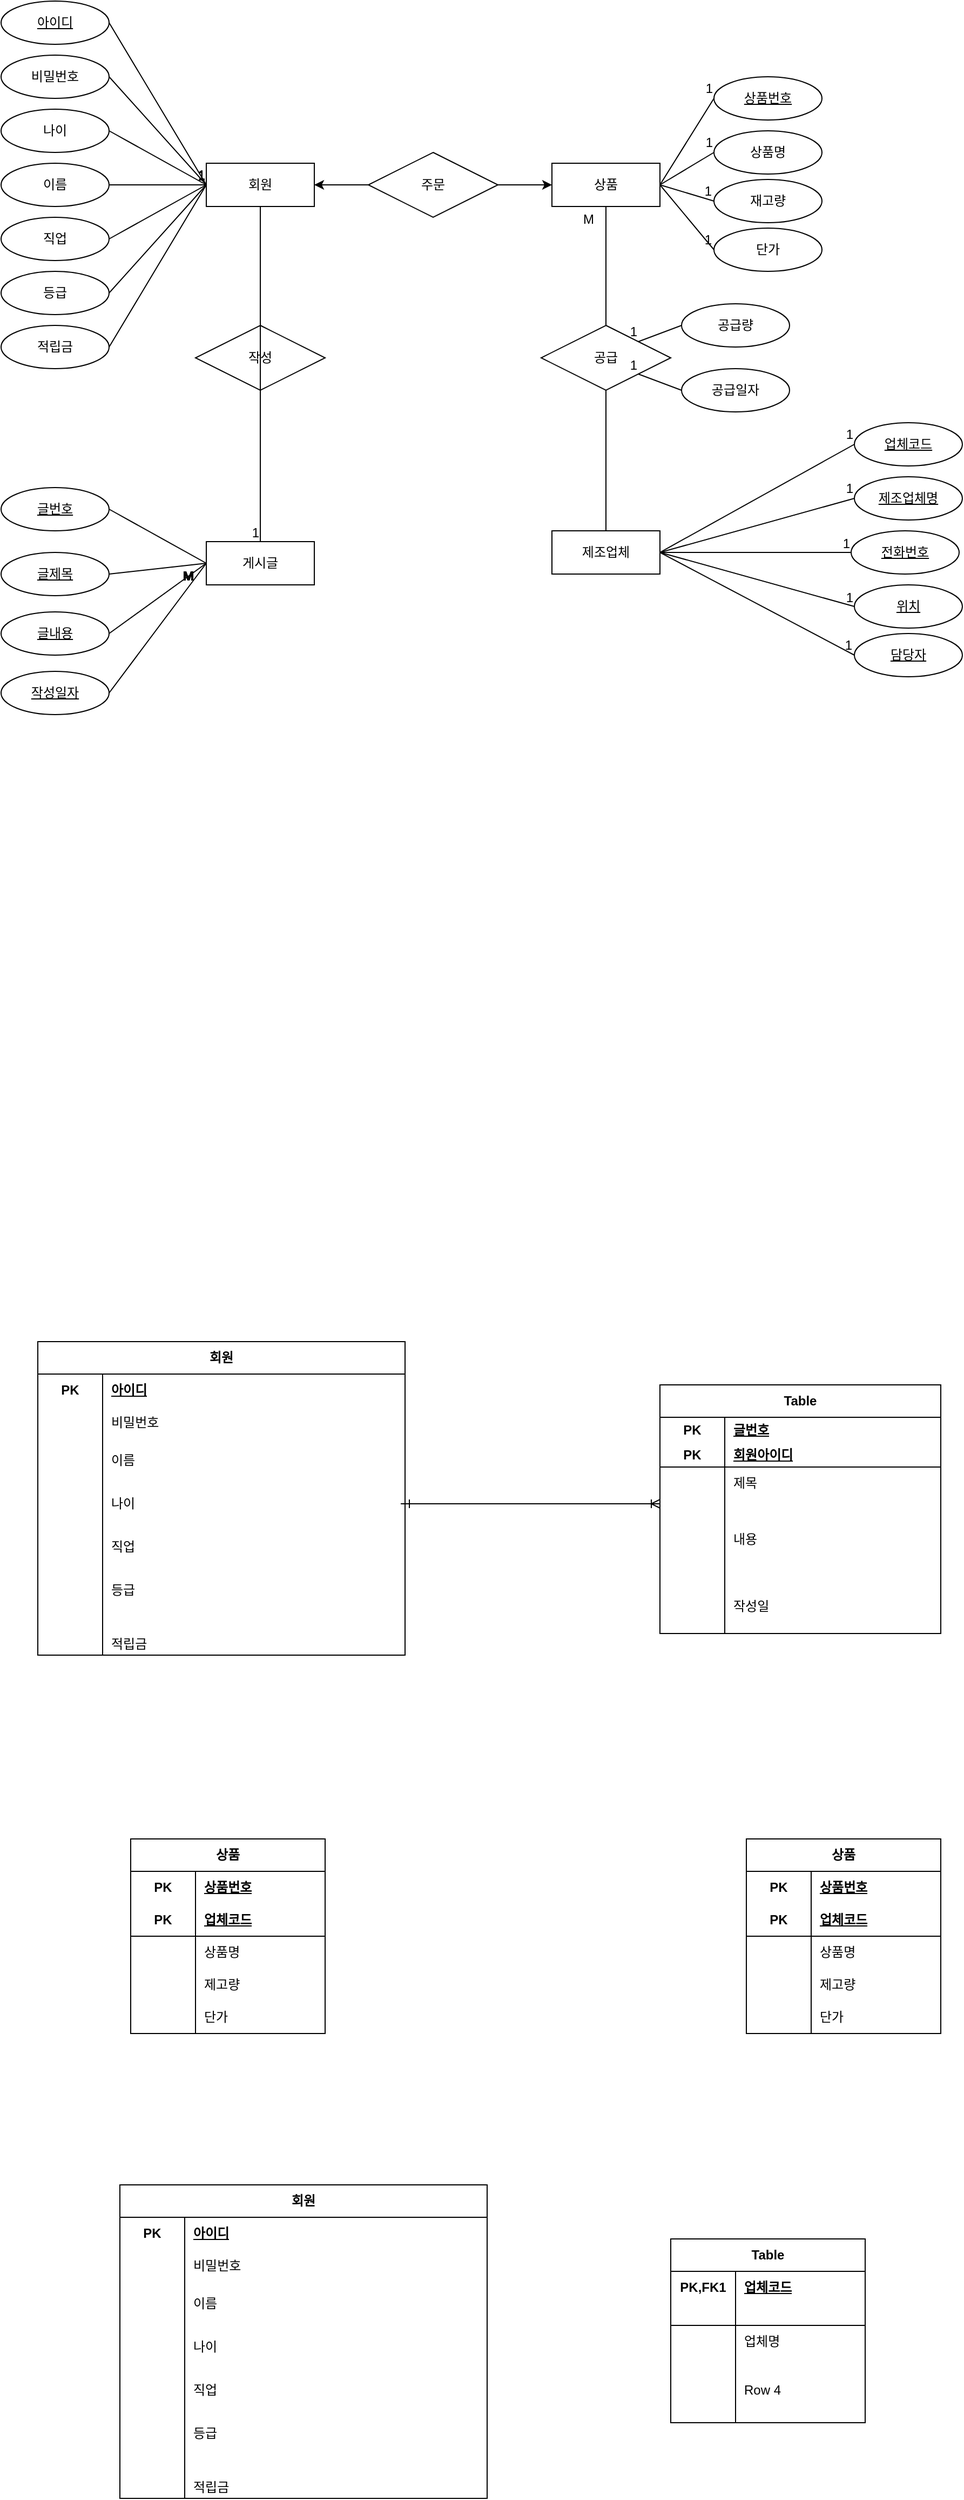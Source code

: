 <mxfile version="23.0.2" type="github">
  <diagram name="페이지-1" id="oHyJ8xYRBWeXa8zBp2ij">
    <mxGraphModel dx="1386" dy="1962" grid="1" gridSize="10" guides="1" tooltips="1" connect="1" arrows="1" fold="1" page="1" pageScale="1" pageWidth="827" pageHeight="1169" math="0" shadow="0">
      <root>
        <mxCell id="0" />
        <mxCell id="1" parent="0" />
        <mxCell id="NiJxGhDHDiA8ZpRvUMbd-75" style="edgeStyle=orthogonalEdgeStyle;rounded=0;orthogonalLoop=1;jettySize=auto;html=1;exitX=1;exitY=0.5;exitDx=0;exitDy=0;" parent="1" source="NiJxGhDHDiA8ZpRvUMbd-3" target="NiJxGhDHDiA8ZpRvUMbd-14" edge="1">
          <mxGeometry relative="1" as="geometry" />
        </mxCell>
        <mxCell id="NiJxGhDHDiA8ZpRvUMbd-3" value="회원" style="whiteSpace=wrap;html=1;align=center;" parent="1" vertex="1">
          <mxGeometry x="230" y="130" width="100" height="40" as="geometry" />
        </mxCell>
        <mxCell id="NiJxGhDHDiA8ZpRvUMbd-5" value="게시글" style="whiteSpace=wrap;html=1;align=center;" parent="1" vertex="1">
          <mxGeometry x="230" y="480" width="100" height="40" as="geometry" />
        </mxCell>
        <mxCell id="NiJxGhDHDiA8ZpRvUMbd-7" value="아이디" style="ellipse;whiteSpace=wrap;html=1;align=center;fontStyle=4;" parent="1" vertex="1">
          <mxGeometry x="40" y="-20" width="100" height="40" as="geometry" />
        </mxCell>
        <mxCell id="NiJxGhDHDiA8ZpRvUMbd-8" value="비밀번호" style="ellipse;whiteSpace=wrap;html=1;align=center;" parent="1" vertex="1">
          <mxGeometry x="40" y="30" width="100" height="40" as="geometry" />
        </mxCell>
        <mxCell id="NiJxGhDHDiA8ZpRvUMbd-9" value="이름" style="ellipse;whiteSpace=wrap;html=1;align=center;" parent="1" vertex="1">
          <mxGeometry x="40" y="130" width="100" height="40" as="geometry" />
        </mxCell>
        <mxCell id="NiJxGhDHDiA8ZpRvUMbd-10" value="나이" style="ellipse;whiteSpace=wrap;html=1;align=center;" parent="1" vertex="1">
          <mxGeometry x="40" y="80" width="100" height="40" as="geometry" />
        </mxCell>
        <mxCell id="NiJxGhDHDiA8ZpRvUMbd-11" value="직업" style="ellipse;whiteSpace=wrap;html=1;align=center;" parent="1" vertex="1">
          <mxGeometry x="40" y="180" width="100" height="40" as="geometry" />
        </mxCell>
        <mxCell id="NiJxGhDHDiA8ZpRvUMbd-12" value="등급" style="ellipse;whiteSpace=wrap;html=1;align=center;" parent="1" vertex="1">
          <mxGeometry x="40" y="230" width="100" height="40" as="geometry" />
        </mxCell>
        <mxCell id="NiJxGhDHDiA8ZpRvUMbd-13" value="적립금" style="ellipse;whiteSpace=wrap;html=1;align=center;" parent="1" vertex="1">
          <mxGeometry x="40" y="280" width="100" height="40" as="geometry" />
        </mxCell>
        <mxCell id="NiJxGhDHDiA8ZpRvUMbd-76" style="edgeStyle=orthogonalEdgeStyle;rounded=0;orthogonalLoop=1;jettySize=auto;html=1;exitX=0;exitY=0.5;exitDx=0;exitDy=0;entryX=1;entryY=0.5;entryDx=0;entryDy=0;" parent="1" source="NiJxGhDHDiA8ZpRvUMbd-77" target="NiJxGhDHDiA8ZpRvUMbd-3" edge="1">
          <mxGeometry relative="1" as="geometry" />
        </mxCell>
        <mxCell id="NiJxGhDHDiA8ZpRvUMbd-14" value="상품" style="whiteSpace=wrap;html=1;align=center;" parent="1" vertex="1">
          <mxGeometry x="550" y="130" width="100" height="40" as="geometry" />
        </mxCell>
        <mxCell id="NiJxGhDHDiA8ZpRvUMbd-15" value="상품번호" style="ellipse;whiteSpace=wrap;html=1;align=center;fontStyle=4;" parent="1" vertex="1">
          <mxGeometry x="700" y="50" width="100" height="40" as="geometry" />
        </mxCell>
        <mxCell id="NiJxGhDHDiA8ZpRvUMbd-16" value="상품명" style="ellipse;whiteSpace=wrap;html=1;align=center;" parent="1" vertex="1">
          <mxGeometry x="700" y="100" width="100" height="40" as="geometry" />
        </mxCell>
        <mxCell id="NiJxGhDHDiA8ZpRvUMbd-17" value="재고량" style="ellipse;whiteSpace=wrap;html=1;align=center;" parent="1" vertex="1">
          <mxGeometry x="700" y="145" width="100" height="40" as="geometry" />
        </mxCell>
        <mxCell id="NiJxGhDHDiA8ZpRvUMbd-18" value="단가" style="ellipse;whiteSpace=wrap;html=1;align=center;" parent="1" vertex="1">
          <mxGeometry x="700" y="190" width="100" height="40" as="geometry" />
        </mxCell>
        <mxCell id="NiJxGhDHDiA8ZpRvUMbd-22" value="" style="endArrow=none;html=1;rounded=0;entryX=0;entryY=0.5;entryDx=0;entryDy=0;exitX=1;exitY=0.5;exitDx=0;exitDy=0;" parent="1" source="NiJxGhDHDiA8ZpRvUMbd-13" target="NiJxGhDHDiA8ZpRvUMbd-3" edge="1">
          <mxGeometry relative="1" as="geometry">
            <mxPoint x="190" y="280" as="sourcePoint" />
            <mxPoint x="240" y="100" as="targetPoint" />
            <Array as="points" />
          </mxGeometry>
        </mxCell>
        <mxCell id="NiJxGhDHDiA8ZpRvUMbd-23" value="1" style="resizable=0;html=1;whiteSpace=wrap;align=right;verticalAlign=bottom;" parent="NiJxGhDHDiA8ZpRvUMbd-22" connectable="0" vertex="1">
          <mxGeometry x="1" relative="1" as="geometry" />
        </mxCell>
        <mxCell id="NiJxGhDHDiA8ZpRvUMbd-29" value="" style="endArrow=none;html=1;rounded=0;entryX=0;entryY=0.5;entryDx=0;entryDy=0;exitX=1;exitY=0.5;exitDx=0;exitDy=0;" parent="1" source="NiJxGhDHDiA8ZpRvUMbd-12" target="NiJxGhDHDiA8ZpRvUMbd-3" edge="1">
          <mxGeometry relative="1" as="geometry">
            <mxPoint x="130" y="245.52" as="sourcePoint" />
            <mxPoint x="240.24" y="170" as="targetPoint" />
            <Array as="points" />
          </mxGeometry>
        </mxCell>
        <mxCell id="NiJxGhDHDiA8ZpRvUMbd-31" value="" style="endArrow=none;html=1;rounded=0;entryX=0;entryY=0.5;entryDx=0;entryDy=0;exitX=1;exitY=0.5;exitDx=0;exitDy=0;" parent="1" target="NiJxGhDHDiA8ZpRvUMbd-3" edge="1">
          <mxGeometry relative="1" as="geometry">
            <mxPoint x="140" y="150" as="sourcePoint" />
            <mxPoint x="250" y="120" as="targetPoint" />
            <Array as="points" />
          </mxGeometry>
        </mxCell>
        <mxCell id="NiJxGhDHDiA8ZpRvUMbd-32" value="1" style="resizable=0;html=1;whiteSpace=wrap;align=right;verticalAlign=bottom;" parent="NiJxGhDHDiA8ZpRvUMbd-31" connectable="0" vertex="1">
          <mxGeometry x="1" relative="1" as="geometry" />
        </mxCell>
        <mxCell id="NiJxGhDHDiA8ZpRvUMbd-34" value="" style="endArrow=none;html=1;rounded=0;exitX=1;exitY=0.5;exitDx=0;exitDy=0;entryX=0;entryY=0.5;entryDx=0;entryDy=0;" parent="1" source="NiJxGhDHDiA8ZpRvUMbd-11" target="NiJxGhDHDiA8ZpRvUMbd-3" edge="1">
          <mxGeometry relative="1" as="geometry">
            <mxPoint x="130" y="200" as="sourcePoint" />
            <mxPoint x="240" y="170" as="targetPoint" />
            <Array as="points" />
          </mxGeometry>
        </mxCell>
        <mxCell id="NiJxGhDHDiA8ZpRvUMbd-36" value="" style="endArrow=none;html=1;rounded=0;entryX=0;entryY=0.5;entryDx=0;entryDy=0;exitX=1;exitY=0.5;exitDx=0;exitDy=0;" parent="1" target="NiJxGhDHDiA8ZpRvUMbd-3" edge="1">
          <mxGeometry relative="1" as="geometry">
            <mxPoint x="140" y="100" as="sourcePoint" />
            <mxPoint x="250" y="120" as="targetPoint" />
            <Array as="points" />
          </mxGeometry>
        </mxCell>
        <mxCell id="NiJxGhDHDiA8ZpRvUMbd-37" value="1" style="resizable=0;html=1;whiteSpace=wrap;align=right;verticalAlign=bottom;" parent="NiJxGhDHDiA8ZpRvUMbd-36" connectable="0" vertex="1">
          <mxGeometry x="1" relative="1" as="geometry" />
        </mxCell>
        <mxCell id="NiJxGhDHDiA8ZpRvUMbd-38" value="" style="endArrow=none;html=1;rounded=0;entryX=0;entryY=0.5;entryDx=0;entryDy=0;exitX=1;exitY=0.5;exitDx=0;exitDy=0;" parent="1" target="NiJxGhDHDiA8ZpRvUMbd-3" edge="1">
          <mxGeometry relative="1" as="geometry">
            <mxPoint x="140" y="50" as="sourcePoint" />
            <mxPoint x="250" y="120" as="targetPoint" />
            <Array as="points" />
          </mxGeometry>
        </mxCell>
        <mxCell id="NiJxGhDHDiA8ZpRvUMbd-40" value="" style="endArrow=none;html=1;rounded=0;entryX=0;entryY=0.5;entryDx=0;entryDy=0;exitX=1;exitY=0.5;exitDx=0;exitDy=0;" parent="1" target="NiJxGhDHDiA8ZpRvUMbd-3" edge="1">
          <mxGeometry relative="1" as="geometry">
            <mxPoint x="140" as="sourcePoint" />
            <mxPoint x="250" y="70" as="targetPoint" />
            <Array as="points" />
          </mxGeometry>
        </mxCell>
        <mxCell id="NiJxGhDHDiA8ZpRvUMbd-42" value="" style="endArrow=none;html=1;rounded=0;entryX=0;entryY=0.5;entryDx=0;entryDy=0;exitX=1;exitY=0.5;exitDx=0;exitDy=0;" parent="1" source="NiJxGhDHDiA8ZpRvUMbd-14" target="NiJxGhDHDiA8ZpRvUMbd-18" edge="1">
          <mxGeometry relative="1" as="geometry">
            <mxPoint x="420" y="325" as="sourcePoint" />
            <mxPoint x="530" y="195" as="targetPoint" />
            <Array as="points" />
          </mxGeometry>
        </mxCell>
        <mxCell id="NiJxGhDHDiA8ZpRvUMbd-43" value="1" style="resizable=0;html=1;whiteSpace=wrap;align=right;verticalAlign=bottom;" parent="NiJxGhDHDiA8ZpRvUMbd-42" connectable="0" vertex="1">
          <mxGeometry x="1" relative="1" as="geometry" />
        </mxCell>
        <mxCell id="NiJxGhDHDiA8ZpRvUMbd-44" value="" style="endArrow=none;html=1;rounded=0;entryX=0;entryY=0.5;entryDx=0;entryDy=0;exitX=1;exitY=0.5;exitDx=0;exitDy=0;" parent="1" source="NiJxGhDHDiA8ZpRvUMbd-14" target="NiJxGhDHDiA8ZpRvUMbd-17" edge="1">
          <mxGeometry relative="1" as="geometry">
            <mxPoint x="510" y="125" as="sourcePoint" />
            <mxPoint x="550" y="185" as="targetPoint" />
            <Array as="points" />
          </mxGeometry>
        </mxCell>
        <mxCell id="NiJxGhDHDiA8ZpRvUMbd-45" value="1" style="resizable=0;html=1;whiteSpace=wrap;align=right;verticalAlign=bottom;" parent="NiJxGhDHDiA8ZpRvUMbd-44" connectable="0" vertex="1">
          <mxGeometry x="1" relative="1" as="geometry" />
        </mxCell>
        <mxCell id="NiJxGhDHDiA8ZpRvUMbd-46" value="" style="endArrow=none;html=1;rounded=0;entryX=0;entryY=0.5;entryDx=0;entryDy=0;exitX=1;exitY=0.5;exitDx=0;exitDy=0;" parent="1" source="NiJxGhDHDiA8ZpRvUMbd-14" target="NiJxGhDHDiA8ZpRvUMbd-16" edge="1">
          <mxGeometry relative="1" as="geometry">
            <mxPoint x="520" y="145" as="sourcePoint" />
            <mxPoint x="550" y="125" as="targetPoint" />
            <Array as="points" />
          </mxGeometry>
        </mxCell>
        <mxCell id="NiJxGhDHDiA8ZpRvUMbd-47" value="1" style="resizable=0;html=1;whiteSpace=wrap;align=right;verticalAlign=bottom;" parent="NiJxGhDHDiA8ZpRvUMbd-46" connectable="0" vertex="1">
          <mxGeometry x="1" relative="1" as="geometry" />
        </mxCell>
        <mxCell id="NiJxGhDHDiA8ZpRvUMbd-48" value="" style="endArrow=none;html=1;rounded=0;exitX=1;exitY=0.5;exitDx=0;exitDy=0;entryX=0;entryY=0.5;entryDx=0;entryDy=0;" parent="1" source="NiJxGhDHDiA8ZpRvUMbd-14" target="NiJxGhDHDiA8ZpRvUMbd-15" edge="1">
          <mxGeometry relative="1" as="geometry">
            <mxPoint x="510" y="105" as="sourcePoint" />
            <mxPoint x="720" y="25" as="targetPoint" />
            <Array as="points" />
          </mxGeometry>
        </mxCell>
        <mxCell id="NiJxGhDHDiA8ZpRvUMbd-49" value="1" style="resizable=0;html=1;whiteSpace=wrap;align=right;verticalAlign=bottom;" parent="NiJxGhDHDiA8ZpRvUMbd-48" connectable="0" vertex="1">
          <mxGeometry x="1" relative="1" as="geometry" />
        </mxCell>
        <mxCell id="NiJxGhDHDiA8ZpRvUMbd-50" value="제조업체" style="whiteSpace=wrap;html=1;align=center;" parent="1" vertex="1">
          <mxGeometry x="550" y="470" width="100" height="40" as="geometry" />
        </mxCell>
        <mxCell id="NiJxGhDHDiA8ZpRvUMbd-53" value="업체코드" style="ellipse;whiteSpace=wrap;html=1;align=center;fontStyle=4;" parent="1" vertex="1">
          <mxGeometry x="830" y="370" width="100" height="40" as="geometry" />
        </mxCell>
        <mxCell id="NiJxGhDHDiA8ZpRvUMbd-55" value="제조업체명" style="ellipse;whiteSpace=wrap;html=1;align=center;fontStyle=4;" parent="1" vertex="1">
          <mxGeometry x="830" y="420" width="100" height="40" as="geometry" />
        </mxCell>
        <mxCell id="NiJxGhDHDiA8ZpRvUMbd-57" value="전화번호" style="ellipse;whiteSpace=wrap;html=1;align=center;fontStyle=4;" parent="1" vertex="1">
          <mxGeometry x="827" y="470" width="100" height="40" as="geometry" />
        </mxCell>
        <mxCell id="NiJxGhDHDiA8ZpRvUMbd-59" value="위치" style="ellipse;whiteSpace=wrap;html=1;align=center;fontStyle=4;" parent="1" vertex="1">
          <mxGeometry x="830" y="520" width="100" height="40" as="geometry" />
        </mxCell>
        <mxCell id="NiJxGhDHDiA8ZpRvUMbd-61" value="담당자" style="ellipse;whiteSpace=wrap;html=1;align=center;fontStyle=4;" parent="1" vertex="1">
          <mxGeometry x="830" y="565" width="100" height="40" as="geometry" />
        </mxCell>
        <mxCell id="NiJxGhDHDiA8ZpRvUMbd-62" value="글번호" style="ellipse;whiteSpace=wrap;html=1;align=center;fontStyle=4;" parent="1" vertex="1">
          <mxGeometry x="40" y="430" width="100" height="40" as="geometry" />
        </mxCell>
        <mxCell id="NiJxGhDHDiA8ZpRvUMbd-66" value="글내용" style="ellipse;whiteSpace=wrap;html=1;align=center;fontStyle=4;" parent="1" vertex="1">
          <mxGeometry x="40" y="545" width="100" height="40" as="geometry" />
        </mxCell>
        <mxCell id="NiJxGhDHDiA8ZpRvUMbd-72" value="글제목" style="ellipse;whiteSpace=wrap;html=1;align=center;fontStyle=4;" parent="1" vertex="1">
          <mxGeometry x="40" y="490" width="100" height="40" as="geometry" />
        </mxCell>
        <mxCell id="NiJxGhDHDiA8ZpRvUMbd-73" value="작성일자" style="ellipse;whiteSpace=wrap;html=1;align=center;fontStyle=4;" parent="1" vertex="1">
          <mxGeometry x="40" y="600" width="100" height="40" as="geometry" />
        </mxCell>
        <mxCell id="NiJxGhDHDiA8ZpRvUMbd-77" value="주문" style="shape=rhombus;perimeter=rhombusPerimeter;whiteSpace=wrap;html=1;align=center;" parent="1" vertex="1">
          <mxGeometry x="380" y="120" width="120" height="60" as="geometry" />
        </mxCell>
        <mxCell id="NiJxGhDHDiA8ZpRvUMbd-81" value="" style="endArrow=none;html=1;rounded=0;exitX=1;exitY=0.5;exitDx=0;exitDy=0;entryX=0;entryY=0.5;entryDx=0;entryDy=0;" parent="1" source="NiJxGhDHDiA8ZpRvUMbd-50" target="NiJxGhDHDiA8ZpRvUMbd-61" edge="1">
          <mxGeometry relative="1" as="geometry">
            <mxPoint x="500" y="490" as="sourcePoint" />
            <mxPoint x="660" y="490" as="targetPoint" />
            <Array as="points" />
          </mxGeometry>
        </mxCell>
        <mxCell id="NiJxGhDHDiA8ZpRvUMbd-82" value="1" style="resizable=0;html=1;whiteSpace=wrap;align=right;verticalAlign=bottom;" parent="NiJxGhDHDiA8ZpRvUMbd-81" connectable="0" vertex="1">
          <mxGeometry x="1" relative="1" as="geometry" />
        </mxCell>
        <mxCell id="NiJxGhDHDiA8ZpRvUMbd-83" value="" style="endArrow=none;html=1;rounded=0;exitX=1;exitY=0.5;exitDx=0;exitDy=0;entryX=0;entryY=0.5;entryDx=0;entryDy=0;" parent="1" source="NiJxGhDHDiA8ZpRvUMbd-50" target="NiJxGhDHDiA8ZpRvUMbd-59" edge="1">
          <mxGeometry relative="1" as="geometry">
            <mxPoint x="650" y="360" as="sourcePoint" />
            <mxPoint x="700" y="460" as="targetPoint" />
            <Array as="points" />
          </mxGeometry>
        </mxCell>
        <mxCell id="NiJxGhDHDiA8ZpRvUMbd-84" value="1" style="resizable=0;html=1;whiteSpace=wrap;align=right;verticalAlign=bottom;" parent="NiJxGhDHDiA8ZpRvUMbd-83" connectable="0" vertex="1">
          <mxGeometry x="1" relative="1" as="geometry" />
        </mxCell>
        <mxCell id="NiJxGhDHDiA8ZpRvUMbd-85" value="" style="endArrow=none;html=1;rounded=0;exitX=1;exitY=0.5;exitDx=0;exitDy=0;entryX=0;entryY=0.5;entryDx=0;entryDy=0;" parent="1" source="NiJxGhDHDiA8ZpRvUMbd-50" target="NiJxGhDHDiA8ZpRvUMbd-57" edge="1">
          <mxGeometry relative="1" as="geometry">
            <mxPoint x="575" y="260" as="sourcePoint" />
            <mxPoint x="625" y="360" as="targetPoint" />
            <Array as="points" />
          </mxGeometry>
        </mxCell>
        <mxCell id="NiJxGhDHDiA8ZpRvUMbd-86" value="1" style="resizable=0;html=1;whiteSpace=wrap;align=right;verticalAlign=bottom;" parent="NiJxGhDHDiA8ZpRvUMbd-85" connectable="0" vertex="1">
          <mxGeometry x="1" relative="1" as="geometry" />
        </mxCell>
        <mxCell id="NiJxGhDHDiA8ZpRvUMbd-89" value="" style="endArrow=none;html=1;rounded=0;exitX=1;exitY=0.5;exitDx=0;exitDy=0;entryX=0;entryY=0.5;entryDx=0;entryDy=0;" parent="1" source="NiJxGhDHDiA8ZpRvUMbd-50" target="NiJxGhDHDiA8ZpRvUMbd-55" edge="1">
          <mxGeometry relative="1" as="geometry">
            <mxPoint x="570" y="250" as="sourcePoint" />
            <mxPoint x="620" y="350" as="targetPoint" />
            <Array as="points" />
          </mxGeometry>
        </mxCell>
        <mxCell id="NiJxGhDHDiA8ZpRvUMbd-90" value="1" style="resizable=0;html=1;whiteSpace=wrap;align=right;verticalAlign=bottom;" parent="NiJxGhDHDiA8ZpRvUMbd-89" connectable="0" vertex="1">
          <mxGeometry x="1" relative="1" as="geometry" />
        </mxCell>
        <mxCell id="NiJxGhDHDiA8ZpRvUMbd-91" value="" style="endArrow=none;html=1;rounded=0;entryX=0;entryY=0.5;entryDx=0;entryDy=0;exitX=1;exitY=0.5;exitDx=0;exitDy=0;" parent="1" source="NiJxGhDHDiA8ZpRvUMbd-50" target="NiJxGhDHDiA8ZpRvUMbd-53" edge="1">
          <mxGeometry relative="1" as="geometry">
            <mxPoint x="600" y="250" as="sourcePoint" />
            <mxPoint x="645" y="330" as="targetPoint" />
            <Array as="points" />
          </mxGeometry>
        </mxCell>
        <mxCell id="NiJxGhDHDiA8ZpRvUMbd-92" value="1" style="resizable=0;html=1;whiteSpace=wrap;align=right;verticalAlign=bottom;" parent="NiJxGhDHDiA8ZpRvUMbd-91" connectable="0" vertex="1">
          <mxGeometry x="1" relative="1" as="geometry" />
        </mxCell>
        <mxCell id="NiJxGhDHDiA8ZpRvUMbd-94" value="" style="endArrow=none;html=1;rounded=0;entryX=0.5;entryY=1;entryDx=0;entryDy=0;exitX=0.5;exitY=0;exitDx=0;exitDy=0;" parent="1" source="NiJxGhDHDiA8ZpRvUMbd-50" target="NiJxGhDHDiA8ZpRvUMbd-14" edge="1">
          <mxGeometry relative="1" as="geometry">
            <mxPoint x="360" y="330" as="sourcePoint" />
            <mxPoint x="520" y="330" as="targetPoint" />
          </mxGeometry>
        </mxCell>
        <mxCell id="NiJxGhDHDiA8ZpRvUMbd-95" value="M" style="resizable=0;html=1;whiteSpace=wrap;align=right;verticalAlign=bottom;" parent="NiJxGhDHDiA8ZpRvUMbd-94" connectable="0" vertex="1">
          <mxGeometry x="1" relative="1" as="geometry">
            <mxPoint x="-10" y="20" as="offset" />
          </mxGeometry>
        </mxCell>
        <mxCell id="NiJxGhDHDiA8ZpRvUMbd-93" value="공급" style="shape=rhombus;perimeter=rhombusPerimeter;whiteSpace=wrap;html=1;align=center;" parent="1" vertex="1">
          <mxGeometry x="540" y="280" width="120" height="60" as="geometry" />
        </mxCell>
        <mxCell id="NiJxGhDHDiA8ZpRvUMbd-96" value="공급량" style="ellipse;whiteSpace=wrap;html=1;align=center;" parent="1" vertex="1">
          <mxGeometry x="670" y="260" width="100" height="40" as="geometry" />
        </mxCell>
        <mxCell id="NiJxGhDHDiA8ZpRvUMbd-97" value="공급일자" style="ellipse;whiteSpace=wrap;html=1;align=center;" parent="1" vertex="1">
          <mxGeometry x="670" y="320" width="100" height="40" as="geometry" />
        </mxCell>
        <mxCell id="NiJxGhDHDiA8ZpRvUMbd-98" value="" style="endArrow=none;html=1;rounded=0;entryX=1;entryY=1;entryDx=0;entryDy=0;exitX=0;exitY=0.5;exitDx=0;exitDy=0;" parent="1" source="NiJxGhDHDiA8ZpRvUMbd-97" target="NiJxGhDHDiA8ZpRvUMbd-93" edge="1">
          <mxGeometry relative="1" as="geometry">
            <mxPoint x="650" y="470" as="sourcePoint" />
            <mxPoint x="650" y="170" as="targetPoint" />
          </mxGeometry>
        </mxCell>
        <mxCell id="NiJxGhDHDiA8ZpRvUMbd-99" value="1" style="resizable=0;html=1;whiteSpace=wrap;align=right;verticalAlign=bottom;" parent="NiJxGhDHDiA8ZpRvUMbd-98" connectable="0" vertex="1">
          <mxGeometry x="1" relative="1" as="geometry" />
        </mxCell>
        <mxCell id="NiJxGhDHDiA8ZpRvUMbd-100" value="" style="endArrow=none;html=1;rounded=0;entryX=1;entryY=0;entryDx=0;entryDy=0;exitX=0;exitY=0.5;exitDx=0;exitDy=0;" parent="1" source="NiJxGhDHDiA8ZpRvUMbd-96" target="NiJxGhDHDiA8ZpRvUMbd-93" edge="1">
          <mxGeometry relative="1" as="geometry">
            <mxPoint x="670" y="275" as="sourcePoint" />
            <mxPoint x="630" y="270" as="targetPoint" />
          </mxGeometry>
        </mxCell>
        <mxCell id="NiJxGhDHDiA8ZpRvUMbd-101" value="1" style="resizable=0;html=1;whiteSpace=wrap;align=right;verticalAlign=bottom;" parent="NiJxGhDHDiA8ZpRvUMbd-100" connectable="0" vertex="1">
          <mxGeometry x="1" relative="1" as="geometry" />
        </mxCell>
        <mxCell id="NiJxGhDHDiA8ZpRvUMbd-102" value="" style="endArrow=none;html=1;rounded=0;entryX=0;entryY=0.5;entryDx=0;entryDy=0;exitX=1;exitY=0.5;exitDx=0;exitDy=0;" parent="1" source="NiJxGhDHDiA8ZpRvUMbd-73" target="NiJxGhDHDiA8ZpRvUMbd-5" edge="1">
          <mxGeometry relative="1" as="geometry">
            <mxPoint x="390" y="630" as="sourcePoint" />
            <mxPoint x="390" y="330" as="targetPoint" />
          </mxGeometry>
        </mxCell>
        <mxCell id="NiJxGhDHDiA8ZpRvUMbd-103" value="M" style="resizable=0;html=1;whiteSpace=wrap;align=right;verticalAlign=bottom;" parent="NiJxGhDHDiA8ZpRvUMbd-102" connectable="0" vertex="1">
          <mxGeometry x="1" relative="1" as="geometry">
            <mxPoint x="-10" y="20" as="offset" />
          </mxGeometry>
        </mxCell>
        <mxCell id="NiJxGhDHDiA8ZpRvUMbd-104" value="" style="endArrow=none;html=1;rounded=0;entryX=0;entryY=0.5;entryDx=0;entryDy=0;exitX=1;exitY=0.5;exitDx=0;exitDy=0;" parent="1" source="NiJxGhDHDiA8ZpRvUMbd-66" target="NiJxGhDHDiA8ZpRvUMbd-5" edge="1">
          <mxGeometry relative="1" as="geometry">
            <mxPoint x="140" y="560" as="sourcePoint" />
            <mxPoint x="230" y="440" as="targetPoint" />
          </mxGeometry>
        </mxCell>
        <mxCell id="NiJxGhDHDiA8ZpRvUMbd-105" value="M" style="resizable=0;html=1;whiteSpace=wrap;align=right;verticalAlign=bottom;" parent="NiJxGhDHDiA8ZpRvUMbd-104" connectable="0" vertex="1">
          <mxGeometry x="1" relative="1" as="geometry">
            <mxPoint x="-10" y="20" as="offset" />
          </mxGeometry>
        </mxCell>
        <mxCell id="NiJxGhDHDiA8ZpRvUMbd-106" value="" style="endArrow=none;html=1;rounded=0;entryX=0;entryY=0.5;entryDx=0;entryDy=0;exitX=1;exitY=0.5;exitDx=0;exitDy=0;" parent="1" source="NiJxGhDHDiA8ZpRvUMbd-72" target="NiJxGhDHDiA8ZpRvUMbd-5" edge="1">
          <mxGeometry relative="1" as="geometry">
            <mxPoint x="150" y="510" as="sourcePoint" />
            <mxPoint x="240" y="445" as="targetPoint" />
          </mxGeometry>
        </mxCell>
        <mxCell id="NiJxGhDHDiA8ZpRvUMbd-107" value="M" style="resizable=0;html=1;whiteSpace=wrap;align=right;verticalAlign=bottom;" parent="NiJxGhDHDiA8ZpRvUMbd-106" connectable="0" vertex="1">
          <mxGeometry x="1" relative="1" as="geometry">
            <mxPoint x="-10" y="20" as="offset" />
          </mxGeometry>
        </mxCell>
        <mxCell id="NiJxGhDHDiA8ZpRvUMbd-108" value="" style="endArrow=none;html=1;rounded=0;entryX=0;entryY=0.5;entryDx=0;entryDy=0;exitX=1;exitY=0.5;exitDx=0;exitDy=0;" parent="1" source="NiJxGhDHDiA8ZpRvUMbd-62" target="NiJxGhDHDiA8ZpRvUMbd-5" edge="1">
          <mxGeometry relative="1" as="geometry">
            <mxPoint x="170" y="445" as="sourcePoint" />
            <mxPoint x="260" y="435" as="targetPoint" />
          </mxGeometry>
        </mxCell>
        <mxCell id="NiJxGhDHDiA8ZpRvUMbd-109" value="M" style="resizable=0;html=1;whiteSpace=wrap;align=right;verticalAlign=bottom;" parent="NiJxGhDHDiA8ZpRvUMbd-108" connectable="0" vertex="1">
          <mxGeometry x="1" relative="1" as="geometry">
            <mxPoint x="-10" y="20" as="offset" />
          </mxGeometry>
        </mxCell>
        <mxCell id="NiJxGhDHDiA8ZpRvUMbd-113" value="작성" style="shape=rhombus;perimeter=rhombusPerimeter;whiteSpace=wrap;html=1;align=center;" parent="1" vertex="1">
          <mxGeometry x="220" y="280" width="120" height="60" as="geometry" />
        </mxCell>
        <mxCell id="NiJxGhDHDiA8ZpRvUMbd-115" value="" style="endArrow=none;html=1;rounded=0;exitX=0.5;exitY=1;exitDx=0;exitDy=0;entryX=0.5;entryY=0;entryDx=0;entryDy=0;" parent="1" source="NiJxGhDHDiA8ZpRvUMbd-3" target="NiJxGhDHDiA8ZpRvUMbd-5" edge="1">
          <mxGeometry relative="1" as="geometry">
            <mxPoint x="360" y="350" as="sourcePoint" />
            <mxPoint x="520" y="350" as="targetPoint" />
          </mxGeometry>
        </mxCell>
        <mxCell id="NiJxGhDHDiA8ZpRvUMbd-116" value="1" style="resizable=0;html=1;whiteSpace=wrap;align=right;verticalAlign=bottom;" parent="NiJxGhDHDiA8ZpRvUMbd-115" connectable="0" vertex="1">
          <mxGeometry x="1" relative="1" as="geometry" />
        </mxCell>
        <mxCell id="WFxy8Wz-DKwQGaY-Y1Bq-116" value="" style="edgeStyle=entityRelationEdgeStyle;fontSize=12;html=1;endArrow=ERoneToMany;startArrow=ERmandOne;rounded=0;" edge="1" parent="1">
          <mxGeometry width="100" height="100" relative="1" as="geometry">
            <mxPoint x="410" y="1370" as="sourcePoint" />
            <mxPoint x="650" y="1370" as="targetPoint" />
          </mxGeometry>
        </mxCell>
        <mxCell id="WFxy8Wz-DKwQGaY-Y1Bq-138" value="회원" style="shape=table;startSize=30;container=1;collapsible=1;childLayout=tableLayout;fixedRows=1;rowLines=0;fontStyle=1;align=center;resizeLast=1;html=1;whiteSpace=wrap;" vertex="1" parent="1">
          <mxGeometry x="74" y="1220" width="340" height="290" as="geometry" />
        </mxCell>
        <mxCell id="WFxy8Wz-DKwQGaY-Y1Bq-139" value="" style="shape=tableRow;horizontal=0;startSize=0;swimlaneHead=0;swimlaneBody=0;fillColor=none;collapsible=0;dropTarget=0;points=[[0,0.5],[1,0.5]];portConstraint=eastwest;top=0;left=0;right=0;bottom=0;html=1;" vertex="1" parent="WFxy8Wz-DKwQGaY-Y1Bq-138">
          <mxGeometry y="30" width="340" height="30" as="geometry" />
        </mxCell>
        <mxCell id="WFxy8Wz-DKwQGaY-Y1Bq-140" value="PK" style="shape=partialRectangle;connectable=0;fillColor=none;top=0;left=0;bottom=0;right=0;fontStyle=1;overflow=hidden;html=1;whiteSpace=wrap;" vertex="1" parent="WFxy8Wz-DKwQGaY-Y1Bq-139">
          <mxGeometry width="60" height="30" as="geometry">
            <mxRectangle width="60" height="30" as="alternateBounds" />
          </mxGeometry>
        </mxCell>
        <mxCell id="WFxy8Wz-DKwQGaY-Y1Bq-141" value="아이디" style="shape=partialRectangle;connectable=0;fillColor=none;top=0;left=0;bottom=0;right=0;align=left;spacingLeft=6;fontStyle=5;overflow=hidden;html=1;whiteSpace=wrap;" vertex="1" parent="WFxy8Wz-DKwQGaY-Y1Bq-139">
          <mxGeometry x="60" width="280" height="30" as="geometry">
            <mxRectangle width="280" height="30" as="alternateBounds" />
          </mxGeometry>
        </mxCell>
        <mxCell id="WFxy8Wz-DKwQGaY-Y1Bq-145" value="" style="shape=tableRow;horizontal=0;startSize=0;swimlaneHead=0;swimlaneBody=0;fillColor=none;collapsible=0;dropTarget=0;points=[[0,0.5],[1,0.5]];portConstraint=eastwest;top=0;left=0;right=0;bottom=0;html=1;" vertex="1" parent="WFxy8Wz-DKwQGaY-Y1Bq-138">
          <mxGeometry y="60" width="340" height="30" as="geometry" />
        </mxCell>
        <mxCell id="WFxy8Wz-DKwQGaY-Y1Bq-146" value="" style="shape=partialRectangle;connectable=0;fillColor=none;top=0;left=0;bottom=0;right=0;editable=1;overflow=hidden;html=1;whiteSpace=wrap;" vertex="1" parent="WFxy8Wz-DKwQGaY-Y1Bq-145">
          <mxGeometry width="60" height="30" as="geometry">
            <mxRectangle width="60" height="30" as="alternateBounds" />
          </mxGeometry>
        </mxCell>
        <mxCell id="WFxy8Wz-DKwQGaY-Y1Bq-147" value="비밀번호" style="shape=partialRectangle;connectable=0;fillColor=none;top=0;left=0;bottom=0;right=0;align=left;spacingLeft=6;overflow=hidden;html=1;whiteSpace=wrap;" vertex="1" parent="WFxy8Wz-DKwQGaY-Y1Bq-145">
          <mxGeometry x="60" width="280" height="30" as="geometry">
            <mxRectangle width="280" height="30" as="alternateBounds" />
          </mxGeometry>
        </mxCell>
        <mxCell id="WFxy8Wz-DKwQGaY-Y1Bq-148" value="" style="shape=tableRow;horizontal=0;startSize=0;swimlaneHead=0;swimlaneBody=0;fillColor=none;collapsible=0;dropTarget=0;points=[[0,0.5],[1,0.5]];portConstraint=eastwest;top=0;left=0;right=0;bottom=0;html=1;" vertex="1" parent="WFxy8Wz-DKwQGaY-Y1Bq-138">
          <mxGeometry y="90" width="340" height="40" as="geometry" />
        </mxCell>
        <mxCell id="WFxy8Wz-DKwQGaY-Y1Bq-149" value="" style="shape=partialRectangle;connectable=0;fillColor=none;top=0;left=0;bottom=0;right=0;editable=1;overflow=hidden;html=1;whiteSpace=wrap;" vertex="1" parent="WFxy8Wz-DKwQGaY-Y1Bq-148">
          <mxGeometry width="60" height="40" as="geometry">
            <mxRectangle width="60" height="40" as="alternateBounds" />
          </mxGeometry>
        </mxCell>
        <mxCell id="WFxy8Wz-DKwQGaY-Y1Bq-150" value="이름" style="shape=partialRectangle;connectable=0;fillColor=none;top=0;left=0;bottom=0;right=0;align=left;spacingLeft=6;overflow=hidden;html=1;whiteSpace=wrap;" vertex="1" parent="WFxy8Wz-DKwQGaY-Y1Bq-148">
          <mxGeometry x="60" width="280" height="40" as="geometry">
            <mxRectangle width="280" height="40" as="alternateBounds" />
          </mxGeometry>
        </mxCell>
        <mxCell id="WFxy8Wz-DKwQGaY-Y1Bq-151" value="" style="shape=tableRow;horizontal=0;startSize=0;swimlaneHead=0;swimlaneBody=0;fillColor=none;collapsible=0;dropTarget=0;points=[[0,0.5],[1,0.5]];portConstraint=eastwest;top=0;left=0;right=0;bottom=0;html=1;" vertex="1" parent="WFxy8Wz-DKwQGaY-Y1Bq-138">
          <mxGeometry y="130" width="340" height="40" as="geometry" />
        </mxCell>
        <mxCell id="WFxy8Wz-DKwQGaY-Y1Bq-152" value="" style="shape=partialRectangle;connectable=0;fillColor=none;top=0;left=0;bottom=0;right=0;editable=1;overflow=hidden;html=1;whiteSpace=wrap;" vertex="1" parent="WFxy8Wz-DKwQGaY-Y1Bq-151">
          <mxGeometry width="60" height="40" as="geometry">
            <mxRectangle width="60" height="40" as="alternateBounds" />
          </mxGeometry>
        </mxCell>
        <mxCell id="WFxy8Wz-DKwQGaY-Y1Bq-153" value="나이" style="shape=partialRectangle;connectable=0;fillColor=none;top=0;left=0;bottom=0;right=0;align=left;spacingLeft=6;overflow=hidden;html=1;whiteSpace=wrap;" vertex="1" parent="WFxy8Wz-DKwQGaY-Y1Bq-151">
          <mxGeometry x="60" width="280" height="40" as="geometry">
            <mxRectangle width="280" height="40" as="alternateBounds" />
          </mxGeometry>
        </mxCell>
        <mxCell id="WFxy8Wz-DKwQGaY-Y1Bq-154" value="" style="shape=tableRow;horizontal=0;startSize=0;swimlaneHead=0;swimlaneBody=0;fillColor=none;collapsible=0;dropTarget=0;points=[[0,0.5],[1,0.5]];portConstraint=eastwest;top=0;left=0;right=0;bottom=0;html=1;" vertex="1" parent="WFxy8Wz-DKwQGaY-Y1Bq-138">
          <mxGeometry y="170" width="340" height="40" as="geometry" />
        </mxCell>
        <mxCell id="WFxy8Wz-DKwQGaY-Y1Bq-155" value="" style="shape=partialRectangle;connectable=0;fillColor=none;top=0;left=0;bottom=0;right=0;editable=1;overflow=hidden;html=1;whiteSpace=wrap;" vertex="1" parent="WFxy8Wz-DKwQGaY-Y1Bq-154">
          <mxGeometry width="60" height="40" as="geometry">
            <mxRectangle width="60" height="40" as="alternateBounds" />
          </mxGeometry>
        </mxCell>
        <mxCell id="WFxy8Wz-DKwQGaY-Y1Bq-156" value="직업" style="shape=partialRectangle;connectable=0;fillColor=none;top=0;left=0;bottom=0;right=0;align=left;spacingLeft=6;overflow=hidden;html=1;whiteSpace=wrap;" vertex="1" parent="WFxy8Wz-DKwQGaY-Y1Bq-154">
          <mxGeometry x="60" width="280" height="40" as="geometry">
            <mxRectangle width="280" height="40" as="alternateBounds" />
          </mxGeometry>
        </mxCell>
        <mxCell id="WFxy8Wz-DKwQGaY-Y1Bq-157" value="" style="shape=tableRow;horizontal=0;startSize=0;swimlaneHead=0;swimlaneBody=0;fillColor=none;collapsible=0;dropTarget=0;points=[[0,0.5],[1,0.5]];portConstraint=eastwest;top=0;left=0;right=0;bottom=0;html=1;" vertex="1" parent="WFxy8Wz-DKwQGaY-Y1Bq-138">
          <mxGeometry y="210" width="340" height="40" as="geometry" />
        </mxCell>
        <mxCell id="WFxy8Wz-DKwQGaY-Y1Bq-158" value="" style="shape=partialRectangle;connectable=0;fillColor=none;top=0;left=0;bottom=0;right=0;editable=1;overflow=hidden;html=1;whiteSpace=wrap;" vertex="1" parent="WFxy8Wz-DKwQGaY-Y1Bq-157">
          <mxGeometry width="60" height="40" as="geometry">
            <mxRectangle width="60" height="40" as="alternateBounds" />
          </mxGeometry>
        </mxCell>
        <mxCell id="WFxy8Wz-DKwQGaY-Y1Bq-159" value="등급" style="shape=partialRectangle;connectable=0;fillColor=none;top=0;left=0;bottom=0;right=0;align=left;spacingLeft=6;overflow=hidden;html=1;whiteSpace=wrap;" vertex="1" parent="WFxy8Wz-DKwQGaY-Y1Bq-157">
          <mxGeometry x="60" width="280" height="40" as="geometry">
            <mxRectangle width="280" height="40" as="alternateBounds" />
          </mxGeometry>
        </mxCell>
        <mxCell id="WFxy8Wz-DKwQGaY-Y1Bq-160" value="" style="shape=tableRow;horizontal=0;startSize=0;swimlaneHead=0;swimlaneBody=0;fillColor=none;collapsible=0;dropTarget=0;points=[[0,0.5],[1,0.5]];portConstraint=eastwest;top=0;left=0;right=0;bottom=0;html=1;" vertex="1" parent="WFxy8Wz-DKwQGaY-Y1Bq-138">
          <mxGeometry y="250" width="340" height="20" as="geometry" />
        </mxCell>
        <mxCell id="WFxy8Wz-DKwQGaY-Y1Bq-161" value="" style="shape=partialRectangle;connectable=0;fillColor=none;top=0;left=0;bottom=0;right=0;editable=1;overflow=hidden;html=1;whiteSpace=wrap;" vertex="1" parent="WFxy8Wz-DKwQGaY-Y1Bq-160">
          <mxGeometry width="60" height="20" as="geometry">
            <mxRectangle width="60" height="20" as="alternateBounds" />
          </mxGeometry>
        </mxCell>
        <mxCell id="WFxy8Wz-DKwQGaY-Y1Bq-162" value="" style="shape=partialRectangle;connectable=0;fillColor=none;top=0;left=0;bottom=0;right=0;align=left;spacingLeft=6;overflow=hidden;html=1;whiteSpace=wrap;" vertex="1" parent="WFxy8Wz-DKwQGaY-Y1Bq-160">
          <mxGeometry x="60" width="280" height="20" as="geometry">
            <mxRectangle width="280" height="20" as="alternateBounds" />
          </mxGeometry>
        </mxCell>
        <mxCell id="WFxy8Wz-DKwQGaY-Y1Bq-163" value="" style="shape=tableRow;horizontal=0;startSize=0;swimlaneHead=0;swimlaneBody=0;fillColor=none;collapsible=0;dropTarget=0;points=[[0,0.5],[1,0.5]];portConstraint=eastwest;top=0;left=0;right=0;bottom=0;html=1;" vertex="1" parent="WFxy8Wz-DKwQGaY-Y1Bq-138">
          <mxGeometry y="270" width="340" height="20" as="geometry" />
        </mxCell>
        <mxCell id="WFxy8Wz-DKwQGaY-Y1Bq-164" value="" style="shape=partialRectangle;connectable=0;fillColor=none;top=0;left=0;bottom=0;right=0;editable=1;overflow=hidden;html=1;whiteSpace=wrap;" vertex="1" parent="WFxy8Wz-DKwQGaY-Y1Bq-163">
          <mxGeometry width="60" height="20" as="geometry">
            <mxRectangle width="60" height="20" as="alternateBounds" />
          </mxGeometry>
        </mxCell>
        <mxCell id="WFxy8Wz-DKwQGaY-Y1Bq-165" value="적립금" style="shape=partialRectangle;connectable=0;fillColor=none;top=0;left=0;bottom=0;right=0;align=left;spacingLeft=6;overflow=hidden;html=1;whiteSpace=wrap;" vertex="1" parent="WFxy8Wz-DKwQGaY-Y1Bq-163">
          <mxGeometry x="60" width="280" height="20" as="geometry">
            <mxRectangle width="280" height="20" as="alternateBounds" />
          </mxGeometry>
        </mxCell>
        <mxCell id="WFxy8Wz-DKwQGaY-Y1Bq-166" value="Table" style="shape=table;startSize=30;container=1;collapsible=1;childLayout=tableLayout;fixedRows=1;rowLines=0;fontStyle=1;align=center;resizeLast=1;html=1;whiteSpace=wrap;" vertex="1" parent="1">
          <mxGeometry x="650" y="1260" width="260" height="230" as="geometry" />
        </mxCell>
        <mxCell id="WFxy8Wz-DKwQGaY-Y1Bq-167" value="" style="shape=tableRow;horizontal=0;startSize=0;swimlaneHead=0;swimlaneBody=0;fillColor=none;collapsible=0;dropTarget=0;points=[[0,0.5],[1,0.5]];portConstraint=eastwest;top=0;left=0;right=0;bottom=0;html=1;" vertex="1" parent="WFxy8Wz-DKwQGaY-Y1Bq-166">
          <mxGeometry y="30" width="260" height="23" as="geometry" />
        </mxCell>
        <mxCell id="WFxy8Wz-DKwQGaY-Y1Bq-168" value="PK" style="shape=partialRectangle;connectable=0;fillColor=none;top=0;left=0;bottom=0;right=0;fontStyle=1;overflow=hidden;html=1;whiteSpace=wrap;" vertex="1" parent="WFxy8Wz-DKwQGaY-Y1Bq-167">
          <mxGeometry width="60" height="23" as="geometry">
            <mxRectangle width="60" height="23" as="alternateBounds" />
          </mxGeometry>
        </mxCell>
        <mxCell id="WFxy8Wz-DKwQGaY-Y1Bq-169" value="글번호" style="shape=partialRectangle;connectable=0;fillColor=none;top=0;left=0;bottom=0;right=0;align=left;spacingLeft=6;fontStyle=5;overflow=hidden;html=1;whiteSpace=wrap;" vertex="1" parent="WFxy8Wz-DKwQGaY-Y1Bq-167">
          <mxGeometry x="60" width="200" height="23" as="geometry">
            <mxRectangle width="200" height="23" as="alternateBounds" />
          </mxGeometry>
        </mxCell>
        <mxCell id="WFxy8Wz-DKwQGaY-Y1Bq-170" value="" style="shape=tableRow;horizontal=0;startSize=0;swimlaneHead=0;swimlaneBody=0;fillColor=none;collapsible=0;dropTarget=0;points=[[0,0.5],[1,0.5]];portConstraint=eastwest;top=0;left=0;right=0;bottom=1;html=1;" vertex="1" parent="WFxy8Wz-DKwQGaY-Y1Bq-166">
          <mxGeometry y="53" width="260" height="23" as="geometry" />
        </mxCell>
        <mxCell id="WFxy8Wz-DKwQGaY-Y1Bq-171" value="PK" style="shape=partialRectangle;connectable=0;fillColor=none;top=0;left=0;bottom=0;right=0;fontStyle=1;overflow=hidden;html=1;whiteSpace=wrap;" vertex="1" parent="WFxy8Wz-DKwQGaY-Y1Bq-170">
          <mxGeometry width="60" height="23" as="geometry">
            <mxRectangle width="60" height="23" as="alternateBounds" />
          </mxGeometry>
        </mxCell>
        <mxCell id="WFxy8Wz-DKwQGaY-Y1Bq-172" value="회원아이디" style="shape=partialRectangle;connectable=0;fillColor=none;top=0;left=0;bottom=0;right=0;align=left;spacingLeft=6;fontStyle=5;overflow=hidden;html=1;whiteSpace=wrap;" vertex="1" parent="WFxy8Wz-DKwQGaY-Y1Bq-170">
          <mxGeometry x="60" width="200" height="23" as="geometry">
            <mxRectangle width="200" height="23" as="alternateBounds" />
          </mxGeometry>
        </mxCell>
        <mxCell id="WFxy8Wz-DKwQGaY-Y1Bq-173" value="" style="shape=tableRow;horizontal=0;startSize=0;swimlaneHead=0;swimlaneBody=0;fillColor=none;collapsible=0;dropTarget=0;points=[[0,0.5],[1,0.5]];portConstraint=eastwest;top=0;left=0;right=0;bottom=0;html=1;" vertex="1" parent="WFxy8Wz-DKwQGaY-Y1Bq-166">
          <mxGeometry y="76" width="260" height="30" as="geometry" />
        </mxCell>
        <mxCell id="WFxy8Wz-DKwQGaY-Y1Bq-174" value="" style="shape=partialRectangle;connectable=0;fillColor=none;top=0;left=0;bottom=0;right=0;editable=1;overflow=hidden;html=1;whiteSpace=wrap;" vertex="1" parent="WFxy8Wz-DKwQGaY-Y1Bq-173">
          <mxGeometry width="60" height="30" as="geometry">
            <mxRectangle width="60" height="30" as="alternateBounds" />
          </mxGeometry>
        </mxCell>
        <mxCell id="WFxy8Wz-DKwQGaY-Y1Bq-175" value="제목" style="shape=partialRectangle;connectable=0;fillColor=none;top=0;left=0;bottom=0;right=0;align=left;spacingLeft=6;overflow=hidden;html=1;whiteSpace=wrap;" vertex="1" parent="WFxy8Wz-DKwQGaY-Y1Bq-173">
          <mxGeometry x="60" width="200" height="30" as="geometry">
            <mxRectangle width="200" height="30" as="alternateBounds" />
          </mxGeometry>
        </mxCell>
        <mxCell id="WFxy8Wz-DKwQGaY-Y1Bq-176" value="" style="shape=tableRow;horizontal=0;startSize=0;swimlaneHead=0;swimlaneBody=0;fillColor=none;collapsible=0;dropTarget=0;points=[[0,0.5],[1,0.5]];portConstraint=eastwest;top=0;left=0;right=0;bottom=0;html=1;" vertex="1" parent="WFxy8Wz-DKwQGaY-Y1Bq-166">
          <mxGeometry y="106" width="260" height="74" as="geometry" />
        </mxCell>
        <mxCell id="WFxy8Wz-DKwQGaY-Y1Bq-177" value="" style="shape=partialRectangle;connectable=0;fillColor=none;top=0;left=0;bottom=0;right=0;editable=1;overflow=hidden;html=1;whiteSpace=wrap;" vertex="1" parent="WFxy8Wz-DKwQGaY-Y1Bq-176">
          <mxGeometry width="60" height="74" as="geometry">
            <mxRectangle width="60" height="74" as="alternateBounds" />
          </mxGeometry>
        </mxCell>
        <mxCell id="WFxy8Wz-DKwQGaY-Y1Bq-178" value="내용" style="shape=partialRectangle;connectable=0;fillColor=none;top=0;left=0;bottom=0;right=0;align=left;spacingLeft=6;overflow=hidden;html=1;whiteSpace=wrap;" vertex="1" parent="WFxy8Wz-DKwQGaY-Y1Bq-176">
          <mxGeometry x="60" width="200" height="74" as="geometry">
            <mxRectangle width="200" height="74" as="alternateBounds" />
          </mxGeometry>
        </mxCell>
        <mxCell id="WFxy8Wz-DKwQGaY-Y1Bq-193" value="" style="shape=tableRow;horizontal=0;startSize=0;swimlaneHead=0;swimlaneBody=0;fillColor=none;collapsible=0;dropTarget=0;points=[[0,0.5],[1,0.5]];portConstraint=eastwest;top=0;left=0;right=0;bottom=0;html=1;" vertex="1" parent="WFxy8Wz-DKwQGaY-Y1Bq-166">
          <mxGeometry y="180" width="260" height="50" as="geometry" />
        </mxCell>
        <mxCell id="WFxy8Wz-DKwQGaY-Y1Bq-194" value="" style="shape=partialRectangle;connectable=0;fillColor=none;top=0;left=0;bottom=0;right=0;editable=1;overflow=hidden;html=1;whiteSpace=wrap;" vertex="1" parent="WFxy8Wz-DKwQGaY-Y1Bq-193">
          <mxGeometry width="60" height="50" as="geometry">
            <mxRectangle width="60" height="50" as="alternateBounds" />
          </mxGeometry>
        </mxCell>
        <mxCell id="WFxy8Wz-DKwQGaY-Y1Bq-195" value="작성일" style="shape=partialRectangle;connectable=0;fillColor=none;top=0;left=0;bottom=0;right=0;align=left;spacingLeft=6;overflow=hidden;html=1;whiteSpace=wrap;" vertex="1" parent="WFxy8Wz-DKwQGaY-Y1Bq-193">
          <mxGeometry x="60" width="200" height="50" as="geometry">
            <mxRectangle width="200" height="50" as="alternateBounds" />
          </mxGeometry>
        </mxCell>
        <mxCell id="WFxy8Wz-DKwQGaY-Y1Bq-196" value="상품" style="shape=table;startSize=30;container=1;collapsible=1;childLayout=tableLayout;fixedRows=1;rowLines=0;fontStyle=1;align=center;resizeLast=1;html=1;whiteSpace=wrap;" vertex="1" parent="1">
          <mxGeometry x="160" y="1680" width="180" height="180" as="geometry" />
        </mxCell>
        <mxCell id="WFxy8Wz-DKwQGaY-Y1Bq-197" value="" style="shape=tableRow;horizontal=0;startSize=0;swimlaneHead=0;swimlaneBody=0;fillColor=none;collapsible=0;dropTarget=0;points=[[0,0.5],[1,0.5]];portConstraint=eastwest;top=0;left=0;right=0;bottom=0;html=1;" vertex="1" parent="WFxy8Wz-DKwQGaY-Y1Bq-196">
          <mxGeometry y="30" width="180" height="30" as="geometry" />
        </mxCell>
        <mxCell id="WFxy8Wz-DKwQGaY-Y1Bq-198" value="PK" style="shape=partialRectangle;connectable=0;fillColor=none;top=0;left=0;bottom=0;right=0;fontStyle=1;overflow=hidden;html=1;whiteSpace=wrap;" vertex="1" parent="WFxy8Wz-DKwQGaY-Y1Bq-197">
          <mxGeometry width="60" height="30" as="geometry">
            <mxRectangle width="60" height="30" as="alternateBounds" />
          </mxGeometry>
        </mxCell>
        <mxCell id="WFxy8Wz-DKwQGaY-Y1Bq-199" value="상품번호" style="shape=partialRectangle;connectable=0;fillColor=none;top=0;left=0;bottom=0;right=0;align=left;spacingLeft=6;fontStyle=5;overflow=hidden;html=1;whiteSpace=wrap;" vertex="1" parent="WFxy8Wz-DKwQGaY-Y1Bq-197">
          <mxGeometry x="60" width="120" height="30" as="geometry">
            <mxRectangle width="120" height="30" as="alternateBounds" />
          </mxGeometry>
        </mxCell>
        <mxCell id="WFxy8Wz-DKwQGaY-Y1Bq-200" value="" style="shape=tableRow;horizontal=0;startSize=0;swimlaneHead=0;swimlaneBody=0;fillColor=none;collapsible=0;dropTarget=0;points=[[0,0.5],[1,0.5]];portConstraint=eastwest;top=0;left=0;right=0;bottom=1;html=1;" vertex="1" parent="WFxy8Wz-DKwQGaY-Y1Bq-196">
          <mxGeometry y="60" width="180" height="30" as="geometry" />
        </mxCell>
        <mxCell id="WFxy8Wz-DKwQGaY-Y1Bq-201" value="PK" style="shape=partialRectangle;connectable=0;fillColor=none;top=0;left=0;bottom=0;right=0;fontStyle=1;overflow=hidden;html=1;whiteSpace=wrap;" vertex="1" parent="WFxy8Wz-DKwQGaY-Y1Bq-200">
          <mxGeometry width="60" height="30" as="geometry">
            <mxRectangle width="60" height="30" as="alternateBounds" />
          </mxGeometry>
        </mxCell>
        <mxCell id="WFxy8Wz-DKwQGaY-Y1Bq-202" value="업체코드" style="shape=partialRectangle;connectable=0;fillColor=none;top=0;left=0;bottom=0;right=0;align=left;spacingLeft=6;fontStyle=5;overflow=hidden;html=1;whiteSpace=wrap;" vertex="1" parent="WFxy8Wz-DKwQGaY-Y1Bq-200">
          <mxGeometry x="60" width="120" height="30" as="geometry">
            <mxRectangle width="120" height="30" as="alternateBounds" />
          </mxGeometry>
        </mxCell>
        <mxCell id="WFxy8Wz-DKwQGaY-Y1Bq-203" value="" style="shape=tableRow;horizontal=0;startSize=0;swimlaneHead=0;swimlaneBody=0;fillColor=none;collapsible=0;dropTarget=0;points=[[0,0.5],[1,0.5]];portConstraint=eastwest;top=0;left=0;right=0;bottom=0;html=1;" vertex="1" parent="WFxy8Wz-DKwQGaY-Y1Bq-196">
          <mxGeometry y="90" width="180" height="30" as="geometry" />
        </mxCell>
        <mxCell id="WFxy8Wz-DKwQGaY-Y1Bq-204" value="" style="shape=partialRectangle;connectable=0;fillColor=none;top=0;left=0;bottom=0;right=0;editable=1;overflow=hidden;html=1;whiteSpace=wrap;" vertex="1" parent="WFxy8Wz-DKwQGaY-Y1Bq-203">
          <mxGeometry width="60" height="30" as="geometry">
            <mxRectangle width="60" height="30" as="alternateBounds" />
          </mxGeometry>
        </mxCell>
        <mxCell id="WFxy8Wz-DKwQGaY-Y1Bq-205" value="상품명" style="shape=partialRectangle;connectable=0;fillColor=none;top=0;left=0;bottom=0;right=0;align=left;spacingLeft=6;overflow=hidden;html=1;whiteSpace=wrap;" vertex="1" parent="WFxy8Wz-DKwQGaY-Y1Bq-203">
          <mxGeometry x="60" width="120" height="30" as="geometry">
            <mxRectangle width="120" height="30" as="alternateBounds" />
          </mxGeometry>
        </mxCell>
        <mxCell id="WFxy8Wz-DKwQGaY-Y1Bq-206" value="" style="shape=tableRow;horizontal=0;startSize=0;swimlaneHead=0;swimlaneBody=0;fillColor=none;collapsible=0;dropTarget=0;points=[[0,0.5],[1,0.5]];portConstraint=eastwest;top=0;left=0;right=0;bottom=0;html=1;" vertex="1" parent="WFxy8Wz-DKwQGaY-Y1Bq-196">
          <mxGeometry y="120" width="180" height="30" as="geometry" />
        </mxCell>
        <mxCell id="WFxy8Wz-DKwQGaY-Y1Bq-207" value="" style="shape=partialRectangle;connectable=0;fillColor=none;top=0;left=0;bottom=0;right=0;editable=1;overflow=hidden;html=1;whiteSpace=wrap;" vertex="1" parent="WFxy8Wz-DKwQGaY-Y1Bq-206">
          <mxGeometry width="60" height="30" as="geometry">
            <mxRectangle width="60" height="30" as="alternateBounds" />
          </mxGeometry>
        </mxCell>
        <mxCell id="WFxy8Wz-DKwQGaY-Y1Bq-208" value="제고량" style="shape=partialRectangle;connectable=0;fillColor=none;top=0;left=0;bottom=0;right=0;align=left;spacingLeft=6;overflow=hidden;html=1;whiteSpace=wrap;" vertex="1" parent="WFxy8Wz-DKwQGaY-Y1Bq-206">
          <mxGeometry x="60" width="120" height="30" as="geometry">
            <mxRectangle width="120" height="30" as="alternateBounds" />
          </mxGeometry>
        </mxCell>
        <mxCell id="WFxy8Wz-DKwQGaY-Y1Bq-209" value="" style="shape=tableRow;horizontal=0;startSize=0;swimlaneHead=0;swimlaneBody=0;fillColor=none;collapsible=0;dropTarget=0;points=[[0,0.5],[1,0.5]];portConstraint=eastwest;top=0;left=0;right=0;bottom=0;html=1;" vertex="1" parent="WFxy8Wz-DKwQGaY-Y1Bq-196">
          <mxGeometry y="150" width="180" height="30" as="geometry" />
        </mxCell>
        <mxCell id="WFxy8Wz-DKwQGaY-Y1Bq-210" value="" style="shape=partialRectangle;connectable=0;fillColor=none;top=0;left=0;bottom=0;right=0;editable=1;overflow=hidden;html=1;whiteSpace=wrap;" vertex="1" parent="WFxy8Wz-DKwQGaY-Y1Bq-209">
          <mxGeometry width="60" height="30" as="geometry">
            <mxRectangle width="60" height="30" as="alternateBounds" />
          </mxGeometry>
        </mxCell>
        <mxCell id="WFxy8Wz-DKwQGaY-Y1Bq-211" value="단가" style="shape=partialRectangle;connectable=0;fillColor=none;top=0;left=0;bottom=0;right=0;align=left;spacingLeft=6;overflow=hidden;html=1;whiteSpace=wrap;" vertex="1" parent="WFxy8Wz-DKwQGaY-Y1Bq-209">
          <mxGeometry x="60" width="120" height="30" as="geometry">
            <mxRectangle width="120" height="30" as="alternateBounds" />
          </mxGeometry>
        </mxCell>
        <mxCell id="WFxy8Wz-DKwQGaY-Y1Bq-891" value="상품" style="shape=table;startSize=30;container=1;collapsible=1;childLayout=tableLayout;fixedRows=1;rowLines=0;fontStyle=1;align=center;resizeLast=1;html=1;whiteSpace=wrap;" vertex="1" parent="1">
          <mxGeometry x="730" y="1680" width="180" height="180" as="geometry" />
        </mxCell>
        <mxCell id="WFxy8Wz-DKwQGaY-Y1Bq-892" value="" style="shape=tableRow;horizontal=0;startSize=0;swimlaneHead=0;swimlaneBody=0;fillColor=none;collapsible=0;dropTarget=0;points=[[0,0.5],[1,0.5]];portConstraint=eastwest;top=0;left=0;right=0;bottom=0;html=1;" vertex="1" parent="WFxy8Wz-DKwQGaY-Y1Bq-891">
          <mxGeometry y="30" width="180" height="30" as="geometry" />
        </mxCell>
        <mxCell id="WFxy8Wz-DKwQGaY-Y1Bq-893" value="PK" style="shape=partialRectangle;connectable=0;fillColor=none;top=0;left=0;bottom=0;right=0;fontStyle=1;overflow=hidden;html=1;whiteSpace=wrap;" vertex="1" parent="WFxy8Wz-DKwQGaY-Y1Bq-892">
          <mxGeometry width="60" height="30" as="geometry">
            <mxRectangle width="60" height="30" as="alternateBounds" />
          </mxGeometry>
        </mxCell>
        <mxCell id="WFxy8Wz-DKwQGaY-Y1Bq-894" value="상품번호" style="shape=partialRectangle;connectable=0;fillColor=none;top=0;left=0;bottom=0;right=0;align=left;spacingLeft=6;fontStyle=5;overflow=hidden;html=1;whiteSpace=wrap;" vertex="1" parent="WFxy8Wz-DKwQGaY-Y1Bq-892">
          <mxGeometry x="60" width="120" height="30" as="geometry">
            <mxRectangle width="120" height="30" as="alternateBounds" />
          </mxGeometry>
        </mxCell>
        <mxCell id="WFxy8Wz-DKwQGaY-Y1Bq-895" value="" style="shape=tableRow;horizontal=0;startSize=0;swimlaneHead=0;swimlaneBody=0;fillColor=none;collapsible=0;dropTarget=0;points=[[0,0.5],[1,0.5]];portConstraint=eastwest;top=0;left=0;right=0;bottom=1;html=1;" vertex="1" parent="WFxy8Wz-DKwQGaY-Y1Bq-891">
          <mxGeometry y="60" width="180" height="30" as="geometry" />
        </mxCell>
        <mxCell id="WFxy8Wz-DKwQGaY-Y1Bq-896" value="PK" style="shape=partialRectangle;connectable=0;fillColor=none;top=0;left=0;bottom=0;right=0;fontStyle=1;overflow=hidden;html=1;whiteSpace=wrap;" vertex="1" parent="WFxy8Wz-DKwQGaY-Y1Bq-895">
          <mxGeometry width="60" height="30" as="geometry">
            <mxRectangle width="60" height="30" as="alternateBounds" />
          </mxGeometry>
        </mxCell>
        <mxCell id="WFxy8Wz-DKwQGaY-Y1Bq-897" value="업체코드" style="shape=partialRectangle;connectable=0;fillColor=none;top=0;left=0;bottom=0;right=0;align=left;spacingLeft=6;fontStyle=5;overflow=hidden;html=1;whiteSpace=wrap;" vertex="1" parent="WFxy8Wz-DKwQGaY-Y1Bq-895">
          <mxGeometry x="60" width="120" height="30" as="geometry">
            <mxRectangle width="120" height="30" as="alternateBounds" />
          </mxGeometry>
        </mxCell>
        <mxCell id="WFxy8Wz-DKwQGaY-Y1Bq-898" value="" style="shape=tableRow;horizontal=0;startSize=0;swimlaneHead=0;swimlaneBody=0;fillColor=none;collapsible=0;dropTarget=0;points=[[0,0.5],[1,0.5]];portConstraint=eastwest;top=0;left=0;right=0;bottom=0;html=1;" vertex="1" parent="WFxy8Wz-DKwQGaY-Y1Bq-891">
          <mxGeometry y="90" width="180" height="30" as="geometry" />
        </mxCell>
        <mxCell id="WFxy8Wz-DKwQGaY-Y1Bq-899" value="" style="shape=partialRectangle;connectable=0;fillColor=none;top=0;left=0;bottom=0;right=0;editable=1;overflow=hidden;html=1;whiteSpace=wrap;" vertex="1" parent="WFxy8Wz-DKwQGaY-Y1Bq-898">
          <mxGeometry width="60" height="30" as="geometry">
            <mxRectangle width="60" height="30" as="alternateBounds" />
          </mxGeometry>
        </mxCell>
        <mxCell id="WFxy8Wz-DKwQGaY-Y1Bq-900" value="상품명" style="shape=partialRectangle;connectable=0;fillColor=none;top=0;left=0;bottom=0;right=0;align=left;spacingLeft=6;overflow=hidden;html=1;whiteSpace=wrap;" vertex="1" parent="WFxy8Wz-DKwQGaY-Y1Bq-898">
          <mxGeometry x="60" width="120" height="30" as="geometry">
            <mxRectangle width="120" height="30" as="alternateBounds" />
          </mxGeometry>
        </mxCell>
        <mxCell id="WFxy8Wz-DKwQGaY-Y1Bq-901" value="" style="shape=tableRow;horizontal=0;startSize=0;swimlaneHead=0;swimlaneBody=0;fillColor=none;collapsible=0;dropTarget=0;points=[[0,0.5],[1,0.5]];portConstraint=eastwest;top=0;left=0;right=0;bottom=0;html=1;" vertex="1" parent="WFxy8Wz-DKwQGaY-Y1Bq-891">
          <mxGeometry y="120" width="180" height="30" as="geometry" />
        </mxCell>
        <mxCell id="WFxy8Wz-DKwQGaY-Y1Bq-902" value="" style="shape=partialRectangle;connectable=0;fillColor=none;top=0;left=0;bottom=0;right=0;editable=1;overflow=hidden;html=1;whiteSpace=wrap;" vertex="1" parent="WFxy8Wz-DKwQGaY-Y1Bq-901">
          <mxGeometry width="60" height="30" as="geometry">
            <mxRectangle width="60" height="30" as="alternateBounds" />
          </mxGeometry>
        </mxCell>
        <mxCell id="WFxy8Wz-DKwQGaY-Y1Bq-903" value="제고량" style="shape=partialRectangle;connectable=0;fillColor=none;top=0;left=0;bottom=0;right=0;align=left;spacingLeft=6;overflow=hidden;html=1;whiteSpace=wrap;" vertex="1" parent="WFxy8Wz-DKwQGaY-Y1Bq-901">
          <mxGeometry x="60" width="120" height="30" as="geometry">
            <mxRectangle width="120" height="30" as="alternateBounds" />
          </mxGeometry>
        </mxCell>
        <mxCell id="WFxy8Wz-DKwQGaY-Y1Bq-904" value="" style="shape=tableRow;horizontal=0;startSize=0;swimlaneHead=0;swimlaneBody=0;fillColor=none;collapsible=0;dropTarget=0;points=[[0,0.5],[1,0.5]];portConstraint=eastwest;top=0;left=0;right=0;bottom=0;html=1;" vertex="1" parent="WFxy8Wz-DKwQGaY-Y1Bq-891">
          <mxGeometry y="150" width="180" height="30" as="geometry" />
        </mxCell>
        <mxCell id="WFxy8Wz-DKwQGaY-Y1Bq-905" value="" style="shape=partialRectangle;connectable=0;fillColor=none;top=0;left=0;bottom=0;right=0;editable=1;overflow=hidden;html=1;whiteSpace=wrap;" vertex="1" parent="WFxy8Wz-DKwQGaY-Y1Bq-904">
          <mxGeometry width="60" height="30" as="geometry">
            <mxRectangle width="60" height="30" as="alternateBounds" />
          </mxGeometry>
        </mxCell>
        <mxCell id="WFxy8Wz-DKwQGaY-Y1Bq-906" value="단가" style="shape=partialRectangle;connectable=0;fillColor=none;top=0;left=0;bottom=0;right=0;align=left;spacingLeft=6;overflow=hidden;html=1;whiteSpace=wrap;" vertex="1" parent="WFxy8Wz-DKwQGaY-Y1Bq-904">
          <mxGeometry x="60" width="120" height="30" as="geometry">
            <mxRectangle width="120" height="30" as="alternateBounds" />
          </mxGeometry>
        </mxCell>
        <mxCell id="WFxy8Wz-DKwQGaY-Y1Bq-970" value="회원" style="shape=table;startSize=30;container=1;collapsible=1;childLayout=tableLayout;fixedRows=1;rowLines=0;fontStyle=1;align=center;resizeLast=1;html=1;whiteSpace=wrap;" vertex="1" parent="1">
          <mxGeometry x="150" y="2000" width="340" height="290" as="geometry" />
        </mxCell>
        <mxCell id="WFxy8Wz-DKwQGaY-Y1Bq-971" value="" style="shape=tableRow;horizontal=0;startSize=0;swimlaneHead=0;swimlaneBody=0;fillColor=none;collapsible=0;dropTarget=0;points=[[0,0.5],[1,0.5]];portConstraint=eastwest;top=0;left=0;right=0;bottom=0;html=1;" vertex="1" parent="WFxy8Wz-DKwQGaY-Y1Bq-970">
          <mxGeometry y="30" width="340" height="30" as="geometry" />
        </mxCell>
        <mxCell id="WFxy8Wz-DKwQGaY-Y1Bq-972" value="PK" style="shape=partialRectangle;connectable=0;fillColor=none;top=0;left=0;bottom=0;right=0;fontStyle=1;overflow=hidden;html=1;whiteSpace=wrap;" vertex="1" parent="WFxy8Wz-DKwQGaY-Y1Bq-971">
          <mxGeometry width="60" height="30" as="geometry">
            <mxRectangle width="60" height="30" as="alternateBounds" />
          </mxGeometry>
        </mxCell>
        <mxCell id="WFxy8Wz-DKwQGaY-Y1Bq-973" value="아이디" style="shape=partialRectangle;connectable=0;fillColor=none;top=0;left=0;bottom=0;right=0;align=left;spacingLeft=6;fontStyle=5;overflow=hidden;html=1;whiteSpace=wrap;" vertex="1" parent="WFxy8Wz-DKwQGaY-Y1Bq-971">
          <mxGeometry x="60" width="280" height="30" as="geometry">
            <mxRectangle width="280" height="30" as="alternateBounds" />
          </mxGeometry>
        </mxCell>
        <mxCell id="WFxy8Wz-DKwQGaY-Y1Bq-974" value="" style="shape=tableRow;horizontal=0;startSize=0;swimlaneHead=0;swimlaneBody=0;fillColor=none;collapsible=0;dropTarget=0;points=[[0,0.5],[1,0.5]];portConstraint=eastwest;top=0;left=0;right=0;bottom=0;html=1;" vertex="1" parent="WFxy8Wz-DKwQGaY-Y1Bq-970">
          <mxGeometry y="60" width="340" height="30" as="geometry" />
        </mxCell>
        <mxCell id="WFxy8Wz-DKwQGaY-Y1Bq-975" value="" style="shape=partialRectangle;connectable=0;fillColor=none;top=0;left=0;bottom=0;right=0;editable=1;overflow=hidden;html=1;whiteSpace=wrap;" vertex="1" parent="WFxy8Wz-DKwQGaY-Y1Bq-974">
          <mxGeometry width="60" height="30" as="geometry">
            <mxRectangle width="60" height="30" as="alternateBounds" />
          </mxGeometry>
        </mxCell>
        <mxCell id="WFxy8Wz-DKwQGaY-Y1Bq-976" value="비밀번호" style="shape=partialRectangle;connectable=0;fillColor=none;top=0;left=0;bottom=0;right=0;align=left;spacingLeft=6;overflow=hidden;html=1;whiteSpace=wrap;" vertex="1" parent="WFxy8Wz-DKwQGaY-Y1Bq-974">
          <mxGeometry x="60" width="280" height="30" as="geometry">
            <mxRectangle width="280" height="30" as="alternateBounds" />
          </mxGeometry>
        </mxCell>
        <mxCell id="WFxy8Wz-DKwQGaY-Y1Bq-977" value="" style="shape=tableRow;horizontal=0;startSize=0;swimlaneHead=0;swimlaneBody=0;fillColor=none;collapsible=0;dropTarget=0;points=[[0,0.5],[1,0.5]];portConstraint=eastwest;top=0;left=0;right=0;bottom=0;html=1;" vertex="1" parent="WFxy8Wz-DKwQGaY-Y1Bq-970">
          <mxGeometry y="90" width="340" height="40" as="geometry" />
        </mxCell>
        <mxCell id="WFxy8Wz-DKwQGaY-Y1Bq-978" value="" style="shape=partialRectangle;connectable=0;fillColor=none;top=0;left=0;bottom=0;right=0;editable=1;overflow=hidden;html=1;whiteSpace=wrap;" vertex="1" parent="WFxy8Wz-DKwQGaY-Y1Bq-977">
          <mxGeometry width="60" height="40" as="geometry">
            <mxRectangle width="60" height="40" as="alternateBounds" />
          </mxGeometry>
        </mxCell>
        <mxCell id="WFxy8Wz-DKwQGaY-Y1Bq-979" value="이름" style="shape=partialRectangle;connectable=0;fillColor=none;top=0;left=0;bottom=0;right=0;align=left;spacingLeft=6;overflow=hidden;html=1;whiteSpace=wrap;" vertex="1" parent="WFxy8Wz-DKwQGaY-Y1Bq-977">
          <mxGeometry x="60" width="280" height="40" as="geometry">
            <mxRectangle width="280" height="40" as="alternateBounds" />
          </mxGeometry>
        </mxCell>
        <mxCell id="WFxy8Wz-DKwQGaY-Y1Bq-980" value="" style="shape=tableRow;horizontal=0;startSize=0;swimlaneHead=0;swimlaneBody=0;fillColor=none;collapsible=0;dropTarget=0;points=[[0,0.5],[1,0.5]];portConstraint=eastwest;top=0;left=0;right=0;bottom=0;html=1;" vertex="1" parent="WFxy8Wz-DKwQGaY-Y1Bq-970">
          <mxGeometry y="130" width="340" height="40" as="geometry" />
        </mxCell>
        <mxCell id="WFxy8Wz-DKwQGaY-Y1Bq-981" value="" style="shape=partialRectangle;connectable=0;fillColor=none;top=0;left=0;bottom=0;right=0;editable=1;overflow=hidden;html=1;whiteSpace=wrap;" vertex="1" parent="WFxy8Wz-DKwQGaY-Y1Bq-980">
          <mxGeometry width="60" height="40" as="geometry">
            <mxRectangle width="60" height="40" as="alternateBounds" />
          </mxGeometry>
        </mxCell>
        <mxCell id="WFxy8Wz-DKwQGaY-Y1Bq-982" value="나이" style="shape=partialRectangle;connectable=0;fillColor=none;top=0;left=0;bottom=0;right=0;align=left;spacingLeft=6;overflow=hidden;html=1;whiteSpace=wrap;" vertex="1" parent="WFxy8Wz-DKwQGaY-Y1Bq-980">
          <mxGeometry x="60" width="280" height="40" as="geometry">
            <mxRectangle width="280" height="40" as="alternateBounds" />
          </mxGeometry>
        </mxCell>
        <mxCell id="WFxy8Wz-DKwQGaY-Y1Bq-983" value="" style="shape=tableRow;horizontal=0;startSize=0;swimlaneHead=0;swimlaneBody=0;fillColor=none;collapsible=0;dropTarget=0;points=[[0,0.5],[1,0.5]];portConstraint=eastwest;top=0;left=0;right=0;bottom=0;html=1;" vertex="1" parent="WFxy8Wz-DKwQGaY-Y1Bq-970">
          <mxGeometry y="170" width="340" height="40" as="geometry" />
        </mxCell>
        <mxCell id="WFxy8Wz-DKwQGaY-Y1Bq-984" value="" style="shape=partialRectangle;connectable=0;fillColor=none;top=0;left=0;bottom=0;right=0;editable=1;overflow=hidden;html=1;whiteSpace=wrap;" vertex="1" parent="WFxy8Wz-DKwQGaY-Y1Bq-983">
          <mxGeometry width="60" height="40" as="geometry">
            <mxRectangle width="60" height="40" as="alternateBounds" />
          </mxGeometry>
        </mxCell>
        <mxCell id="WFxy8Wz-DKwQGaY-Y1Bq-985" value="직업" style="shape=partialRectangle;connectable=0;fillColor=none;top=0;left=0;bottom=0;right=0;align=left;spacingLeft=6;overflow=hidden;html=1;whiteSpace=wrap;" vertex="1" parent="WFxy8Wz-DKwQGaY-Y1Bq-983">
          <mxGeometry x="60" width="280" height="40" as="geometry">
            <mxRectangle width="280" height="40" as="alternateBounds" />
          </mxGeometry>
        </mxCell>
        <mxCell id="WFxy8Wz-DKwQGaY-Y1Bq-986" value="" style="shape=tableRow;horizontal=0;startSize=0;swimlaneHead=0;swimlaneBody=0;fillColor=none;collapsible=0;dropTarget=0;points=[[0,0.5],[1,0.5]];portConstraint=eastwest;top=0;left=0;right=0;bottom=0;html=1;" vertex="1" parent="WFxy8Wz-DKwQGaY-Y1Bq-970">
          <mxGeometry y="210" width="340" height="40" as="geometry" />
        </mxCell>
        <mxCell id="WFxy8Wz-DKwQGaY-Y1Bq-987" value="" style="shape=partialRectangle;connectable=0;fillColor=none;top=0;left=0;bottom=0;right=0;editable=1;overflow=hidden;html=1;whiteSpace=wrap;" vertex="1" parent="WFxy8Wz-DKwQGaY-Y1Bq-986">
          <mxGeometry width="60" height="40" as="geometry">
            <mxRectangle width="60" height="40" as="alternateBounds" />
          </mxGeometry>
        </mxCell>
        <mxCell id="WFxy8Wz-DKwQGaY-Y1Bq-988" value="등급" style="shape=partialRectangle;connectable=0;fillColor=none;top=0;left=0;bottom=0;right=0;align=left;spacingLeft=6;overflow=hidden;html=1;whiteSpace=wrap;" vertex="1" parent="WFxy8Wz-DKwQGaY-Y1Bq-986">
          <mxGeometry x="60" width="280" height="40" as="geometry">
            <mxRectangle width="280" height="40" as="alternateBounds" />
          </mxGeometry>
        </mxCell>
        <mxCell id="WFxy8Wz-DKwQGaY-Y1Bq-989" value="" style="shape=tableRow;horizontal=0;startSize=0;swimlaneHead=0;swimlaneBody=0;fillColor=none;collapsible=0;dropTarget=0;points=[[0,0.5],[1,0.5]];portConstraint=eastwest;top=0;left=0;right=0;bottom=0;html=1;" vertex="1" parent="WFxy8Wz-DKwQGaY-Y1Bq-970">
          <mxGeometry y="250" width="340" height="20" as="geometry" />
        </mxCell>
        <mxCell id="WFxy8Wz-DKwQGaY-Y1Bq-990" value="" style="shape=partialRectangle;connectable=0;fillColor=none;top=0;left=0;bottom=0;right=0;editable=1;overflow=hidden;html=1;whiteSpace=wrap;" vertex="1" parent="WFxy8Wz-DKwQGaY-Y1Bq-989">
          <mxGeometry width="60" height="20" as="geometry">
            <mxRectangle width="60" height="20" as="alternateBounds" />
          </mxGeometry>
        </mxCell>
        <mxCell id="WFxy8Wz-DKwQGaY-Y1Bq-991" value="" style="shape=partialRectangle;connectable=0;fillColor=none;top=0;left=0;bottom=0;right=0;align=left;spacingLeft=6;overflow=hidden;html=1;whiteSpace=wrap;" vertex="1" parent="WFxy8Wz-DKwQGaY-Y1Bq-989">
          <mxGeometry x="60" width="280" height="20" as="geometry">
            <mxRectangle width="280" height="20" as="alternateBounds" />
          </mxGeometry>
        </mxCell>
        <mxCell id="WFxy8Wz-DKwQGaY-Y1Bq-992" value="" style="shape=tableRow;horizontal=0;startSize=0;swimlaneHead=0;swimlaneBody=0;fillColor=none;collapsible=0;dropTarget=0;points=[[0,0.5],[1,0.5]];portConstraint=eastwest;top=0;left=0;right=0;bottom=0;html=1;" vertex="1" parent="WFxy8Wz-DKwQGaY-Y1Bq-970">
          <mxGeometry y="270" width="340" height="20" as="geometry" />
        </mxCell>
        <mxCell id="WFxy8Wz-DKwQGaY-Y1Bq-993" value="" style="shape=partialRectangle;connectable=0;fillColor=none;top=0;left=0;bottom=0;right=0;editable=1;overflow=hidden;html=1;whiteSpace=wrap;" vertex="1" parent="WFxy8Wz-DKwQGaY-Y1Bq-992">
          <mxGeometry width="60" height="20" as="geometry">
            <mxRectangle width="60" height="20" as="alternateBounds" />
          </mxGeometry>
        </mxCell>
        <mxCell id="WFxy8Wz-DKwQGaY-Y1Bq-994" value="적립금" style="shape=partialRectangle;connectable=0;fillColor=none;top=0;left=0;bottom=0;right=0;align=left;spacingLeft=6;overflow=hidden;html=1;whiteSpace=wrap;" vertex="1" parent="WFxy8Wz-DKwQGaY-Y1Bq-992">
          <mxGeometry x="60" width="280" height="20" as="geometry">
            <mxRectangle width="280" height="20" as="alternateBounds" />
          </mxGeometry>
        </mxCell>
        <mxCell id="WFxy8Wz-DKwQGaY-Y1Bq-995" value="Table" style="shape=table;startSize=30;container=1;collapsible=1;childLayout=tableLayout;fixedRows=1;rowLines=0;fontStyle=1;align=center;resizeLast=1;html=1;whiteSpace=wrap;" vertex="1" parent="1">
          <mxGeometry x="660" y="2050" width="180" height="170" as="geometry" />
        </mxCell>
        <mxCell id="WFxy8Wz-DKwQGaY-Y1Bq-996" value="" style="shape=tableRow;horizontal=0;startSize=0;swimlaneHead=0;swimlaneBody=0;fillColor=none;collapsible=0;dropTarget=0;points=[[0,0.5],[1,0.5]];portConstraint=eastwest;top=0;left=0;right=0;bottom=0;html=1;" vertex="1" parent="WFxy8Wz-DKwQGaY-Y1Bq-995">
          <mxGeometry y="30" width="180" height="30" as="geometry" />
        </mxCell>
        <mxCell id="WFxy8Wz-DKwQGaY-Y1Bq-997" value="PK,FK1" style="shape=partialRectangle;connectable=0;fillColor=none;top=0;left=0;bottom=0;right=0;fontStyle=1;overflow=hidden;html=1;whiteSpace=wrap;" vertex="1" parent="WFxy8Wz-DKwQGaY-Y1Bq-996">
          <mxGeometry width="60" height="30" as="geometry">
            <mxRectangle width="60" height="30" as="alternateBounds" />
          </mxGeometry>
        </mxCell>
        <mxCell id="WFxy8Wz-DKwQGaY-Y1Bq-998" value="업체코드" style="shape=partialRectangle;connectable=0;fillColor=none;top=0;left=0;bottom=0;right=0;align=left;spacingLeft=6;fontStyle=5;overflow=hidden;html=1;whiteSpace=wrap;" vertex="1" parent="WFxy8Wz-DKwQGaY-Y1Bq-996">
          <mxGeometry x="60" width="120" height="30" as="geometry">
            <mxRectangle width="120" height="30" as="alternateBounds" />
          </mxGeometry>
        </mxCell>
        <mxCell id="WFxy8Wz-DKwQGaY-Y1Bq-999" value="" style="shape=tableRow;horizontal=0;startSize=0;swimlaneHead=0;swimlaneBody=0;fillColor=none;collapsible=0;dropTarget=0;points=[[0,0.5],[1,0.5]];portConstraint=eastwest;top=0;left=0;right=0;bottom=1;html=1;" vertex="1" parent="WFxy8Wz-DKwQGaY-Y1Bq-995">
          <mxGeometry y="60" width="180" height="20" as="geometry" />
        </mxCell>
        <mxCell id="WFxy8Wz-DKwQGaY-Y1Bq-1000" value="" style="shape=partialRectangle;connectable=0;fillColor=none;top=0;left=0;bottom=0;right=0;fontStyle=1;overflow=hidden;html=1;whiteSpace=wrap;" vertex="1" parent="WFxy8Wz-DKwQGaY-Y1Bq-999">
          <mxGeometry width="60" height="20" as="geometry">
            <mxRectangle width="60" height="20" as="alternateBounds" />
          </mxGeometry>
        </mxCell>
        <mxCell id="WFxy8Wz-DKwQGaY-Y1Bq-1001" value="" style="shape=partialRectangle;connectable=0;fillColor=none;top=0;left=0;bottom=0;right=0;align=left;spacingLeft=6;fontStyle=5;overflow=hidden;html=1;whiteSpace=wrap;" vertex="1" parent="WFxy8Wz-DKwQGaY-Y1Bq-999">
          <mxGeometry x="60" width="120" height="20" as="geometry">
            <mxRectangle width="120" height="20" as="alternateBounds" />
          </mxGeometry>
        </mxCell>
        <mxCell id="WFxy8Wz-DKwQGaY-Y1Bq-1002" value="" style="shape=tableRow;horizontal=0;startSize=0;swimlaneHead=0;swimlaneBody=0;fillColor=none;collapsible=0;dropTarget=0;points=[[0,0.5],[1,0.5]];portConstraint=eastwest;top=0;left=0;right=0;bottom=0;html=1;" vertex="1" parent="WFxy8Wz-DKwQGaY-Y1Bq-995">
          <mxGeometry y="80" width="180" height="30" as="geometry" />
        </mxCell>
        <mxCell id="WFxy8Wz-DKwQGaY-Y1Bq-1003" value="" style="shape=partialRectangle;connectable=0;fillColor=none;top=0;left=0;bottom=0;right=0;editable=1;overflow=hidden;html=1;whiteSpace=wrap;" vertex="1" parent="WFxy8Wz-DKwQGaY-Y1Bq-1002">
          <mxGeometry width="60" height="30" as="geometry">
            <mxRectangle width="60" height="30" as="alternateBounds" />
          </mxGeometry>
        </mxCell>
        <mxCell id="WFxy8Wz-DKwQGaY-Y1Bq-1004" value="업체명" style="shape=partialRectangle;connectable=0;fillColor=none;top=0;left=0;bottom=0;right=0;align=left;spacingLeft=6;overflow=hidden;html=1;whiteSpace=wrap;" vertex="1" parent="WFxy8Wz-DKwQGaY-Y1Bq-1002">
          <mxGeometry x="60" width="120" height="30" as="geometry">
            <mxRectangle width="120" height="30" as="alternateBounds" />
          </mxGeometry>
        </mxCell>
        <mxCell id="WFxy8Wz-DKwQGaY-Y1Bq-1005" value="" style="shape=tableRow;horizontal=0;startSize=0;swimlaneHead=0;swimlaneBody=0;fillColor=none;collapsible=0;dropTarget=0;points=[[0,0.5],[1,0.5]];portConstraint=eastwest;top=0;left=0;right=0;bottom=0;html=1;" vertex="1" parent="WFxy8Wz-DKwQGaY-Y1Bq-995">
          <mxGeometry y="110" width="180" height="60" as="geometry" />
        </mxCell>
        <mxCell id="WFxy8Wz-DKwQGaY-Y1Bq-1006" value="" style="shape=partialRectangle;connectable=0;fillColor=none;top=0;left=0;bottom=0;right=0;editable=1;overflow=hidden;html=1;whiteSpace=wrap;" vertex="1" parent="WFxy8Wz-DKwQGaY-Y1Bq-1005">
          <mxGeometry width="60" height="60" as="geometry">
            <mxRectangle width="60" height="60" as="alternateBounds" />
          </mxGeometry>
        </mxCell>
        <mxCell id="WFxy8Wz-DKwQGaY-Y1Bq-1007" value="Row 4" style="shape=partialRectangle;connectable=0;fillColor=none;top=0;left=0;bottom=0;right=0;align=left;spacingLeft=6;overflow=hidden;html=1;whiteSpace=wrap;" vertex="1" parent="WFxy8Wz-DKwQGaY-Y1Bq-1005">
          <mxGeometry x="60" width="120" height="60" as="geometry">
            <mxRectangle width="120" height="60" as="alternateBounds" />
          </mxGeometry>
        </mxCell>
      </root>
    </mxGraphModel>
  </diagram>
</mxfile>
